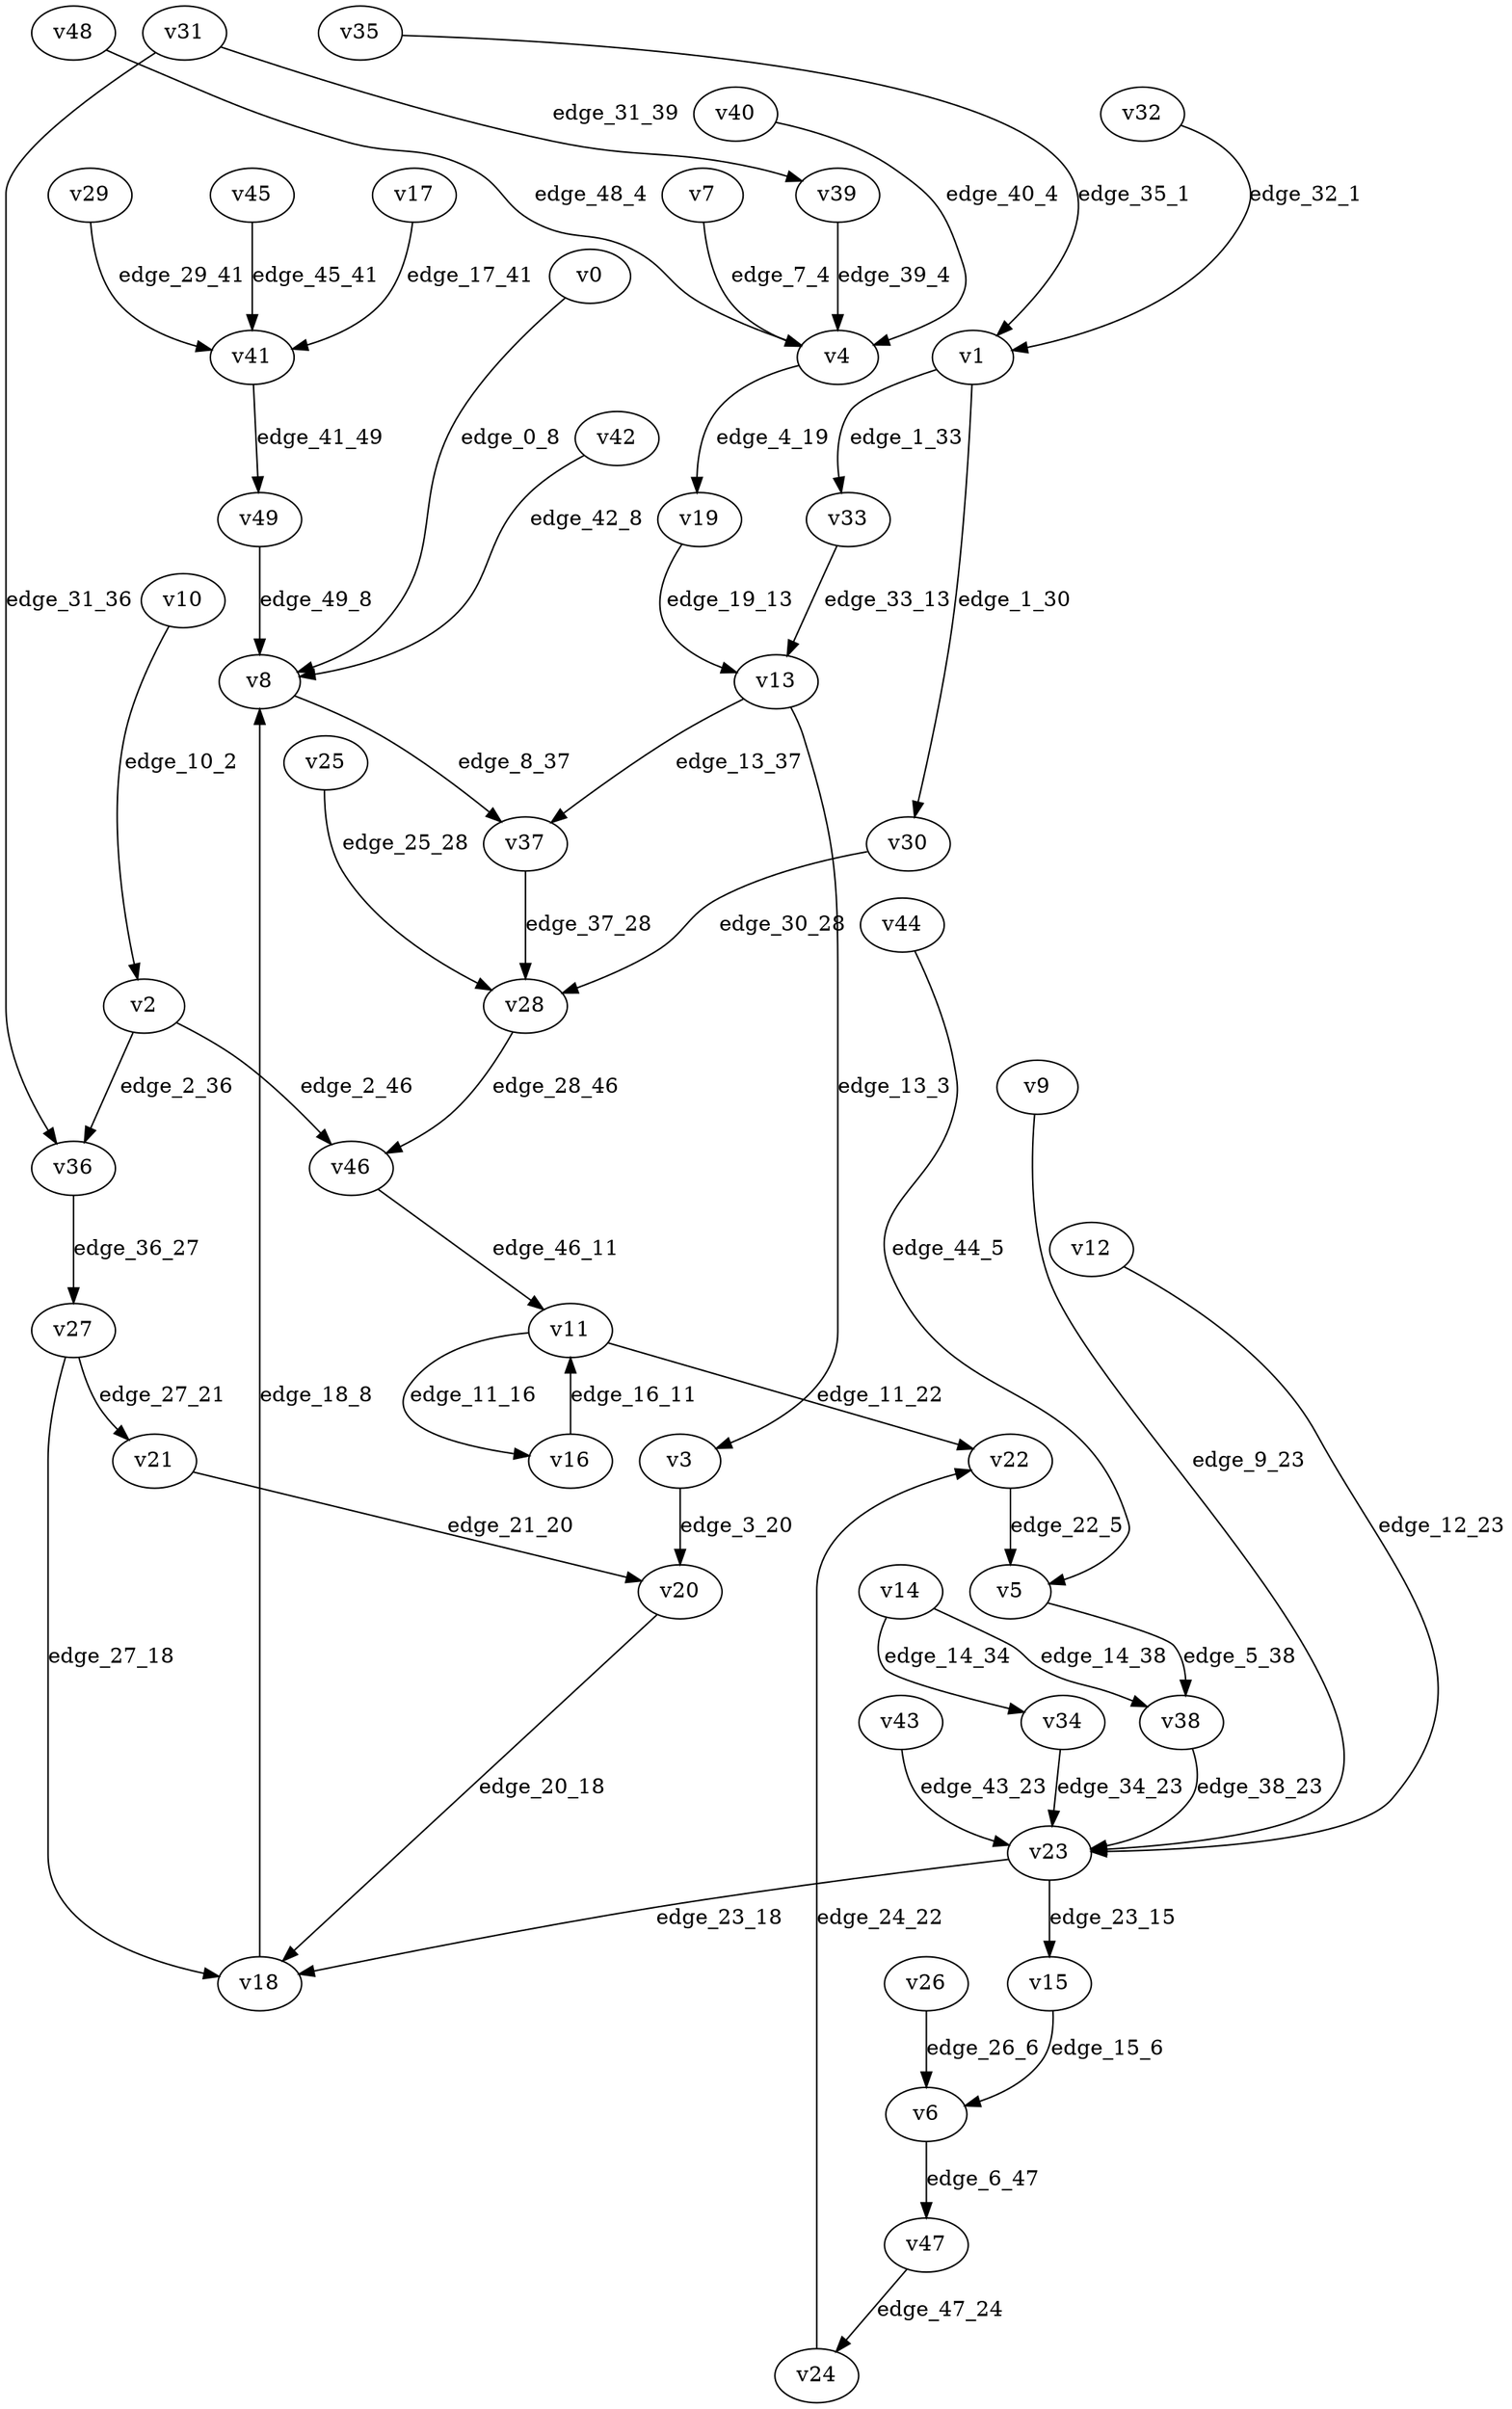 digraph G {
    // Stochastic discounted game

    v0 [name="v0", player=0];
    v1 [name="v1", player=-1];
    v2 [name="v2", player=-1];
    v3 [name="v3", player=1];
    v4 [name="v4", player=-1];
    v5 [name="v5", player=-1];
    v6 [name="v6", player=-1];
    v7 [name="v7", player=0];
    v8 [name="v8", player=-1];
    v9 [name="v9", player=0];
    v10 [name="v10", player=1];
    v11 [name="v11", player=-1];
    v12 [name="v12", player=1];
    v13 [name="v13", player=-1];
    v14 [name="v14", player=-1];
    v15 [name="v15", player=0];
    v16 [name="v16", player=0];
    v17 [name="v17", player=1];
    v18 [name="v18", player=0];
    v19 [name="v19", player=0];
    v20 [name="v20", player=-1];
    v21 [name="v21", player=1];
    v22 [name="v22", player=0];
    v23 [name="v23", player=-1];
    v24 [name="v24", player=-1];
    v25 [name="v25", player=0];
    v26 [name="v26", player=1];
    v27 [name="v27", player=-1];
    v28 [name="v28", player=-1];
    v29 [name="v29", player=0];
    v30 [name="v30", player=1];
    v31 [name="v31", player=-1];
    v32 [name="v32", player=1];
    v33 [name="v33", player=1];
    v34 [name="v34", player=1];
    v35 [name="v35", player=1];
    v36 [name="v36", player=0];
    v37 [name="v37", player=0];
    v38 [name="v38", player=1];
    v39 [name="v39", player=0];
    v40 [name="v40", player=0];
    v41 [name="v41", player=-1];
    v42 [name="v42", player=0];
    v43 [name="v43", player=0];
    v44 [name="v44", player=1];
    v45 [name="v45", player=0];
    v46 [name="v46", player=1];
    v47 [name="v47", player=1];
    v48 [name="v48", player=1];
    v49 [name="v49", player=1];

    v0 -> v8 [label="edge_0_8", weight=-1.477515, discount=0.883562];
    v1 -> v33 [label="edge_1_33", probability=0.657991];
    v1 -> v30 [label="edge_1_30", probability=0.342009];
    v2 -> v36 [label="edge_2_36", probability=0.458926];
    v2 -> v46 [label="edge_2_46", probability=0.541074];
    v3 -> v20 [label="edge_3_20", weight=8.621034, discount=0.455091];
    v4 -> v19 [label="edge_4_19", probability=1.000000];
    v5 -> v38 [label="edge_5_38", probability=1.000000];
    v6 -> v47 [label="edge_6_47", probability=1.000000];
    v7 -> v4 [label="edge_7_4", weight=1.180728, discount=0.238776];
    v8 -> v37 [label="edge_8_37", probability=1.000000];
    v9 -> v23 [label="edge_9_23", weight=-7.567994, discount=0.469910];
    v10 -> v2 [label="edge_10_2", weight=-4.207191, discount=0.673051];
    v11 -> v22 [label="edge_11_22", probability=0.351855];
    v11 -> v16 [label="edge_11_16", probability=0.648145];
    v12 -> v23 [label="edge_12_23", weight=-8.116350, discount=0.323332];
    v13 -> v3 [label="edge_13_3", probability=0.625964];
    v13 -> v37 [label="edge_13_37", probability=0.374036];
    v14 -> v34 [label="edge_14_34", probability=0.403667];
    v14 -> v38 [label="edge_14_38", probability=0.596333];
    v15 -> v6 [label="edge_15_6", weight=-4.493606, discount=0.590968];
    v16 -> v11 [label="edge_16_11", weight=6.765879, discount=0.159479];
    v17 -> v41 [label="edge_17_41", weight=7.517386, discount=0.564472];
    v18 -> v8 [label="edge_18_8", weight=7.753214, discount=0.837668];
    v19 -> v13 [label="edge_19_13", weight=-9.950640, discount=0.518528];
    v20 -> v18 [label="edge_20_18", probability=1.000000];
    v21 -> v20 [label="edge_21_20", weight=1.378218, discount=0.371713];
    v22 -> v5 [label="edge_22_5", weight=5.439918, discount=0.595936];
    v23 -> v15 [label="edge_23_15", probability=0.377989];
    v23 -> v18 [label="edge_23_18", probability=0.622011];
    v24 -> v22 [label="edge_24_22", probability=1.000000];
    v25 -> v28 [label="edge_25_28", weight=-7.314769, discount=0.593367];
    v26 -> v6 [label="edge_26_6", weight=2.909054, discount=0.605679];
    v27 -> v18 [label="edge_27_18", probability=0.336879];
    v27 -> v21 [label="edge_27_21", probability=0.663121];
    v28 -> v46 [label="edge_28_46", probability=1.000000];
    v29 -> v41 [label="edge_29_41", weight=7.312441, discount=0.606875];
    v30 -> v28 [label="edge_30_28", weight=4.755815, discount=0.436835];
    v31 -> v36 [label="edge_31_36", probability=0.364289];
    v31 -> v39 [label="edge_31_39", probability=0.635711];
    v32 -> v1 [label="edge_32_1", weight=-5.318159, discount=0.312622];
    v33 -> v13 [label="edge_33_13", weight=-9.821756, discount=0.678459];
    v34 -> v23 [label="edge_34_23", weight=5.285269, discount=0.795827];
    v35 -> v1 [label="edge_35_1", weight=-6.891347, discount=0.296770];
    v36 -> v27 [label="edge_36_27", weight=9.460143, discount=0.209756];
    v37 -> v28 [label="edge_37_28", weight=8.208228, discount=0.293888];
    v38 -> v23 [label="edge_38_23", weight=-7.290148, discount=0.650734];
    v39 -> v4 [label="edge_39_4", weight=7.262144, discount=0.753134];
    v40 -> v4 [label="edge_40_4", weight=-7.646761, discount=0.893805];
    v41 -> v49 [label="edge_41_49", probability=1.000000];
    v42 -> v8 [label="edge_42_8", weight=-8.924135, discount=0.778146];
    v43 -> v23 [label="edge_43_23", weight=4.699506, discount=0.341479];
    v44 -> v5 [label="edge_44_5", weight=-8.185381, discount=0.383572];
    v45 -> v41 [label="edge_45_41", weight=2.740292, discount=0.722172];
    v46 -> v11 [label="edge_46_11", weight=-9.931285, discount=0.517195];
    v47 -> v24 [label="edge_47_24", weight=-2.962177, discount=0.831228];
    v48 -> v4 [label="edge_48_4", weight=-2.047896, discount=0.782840];
    v49 -> v8 [label="edge_49_8", weight=6.103922, discount=0.399983];
}